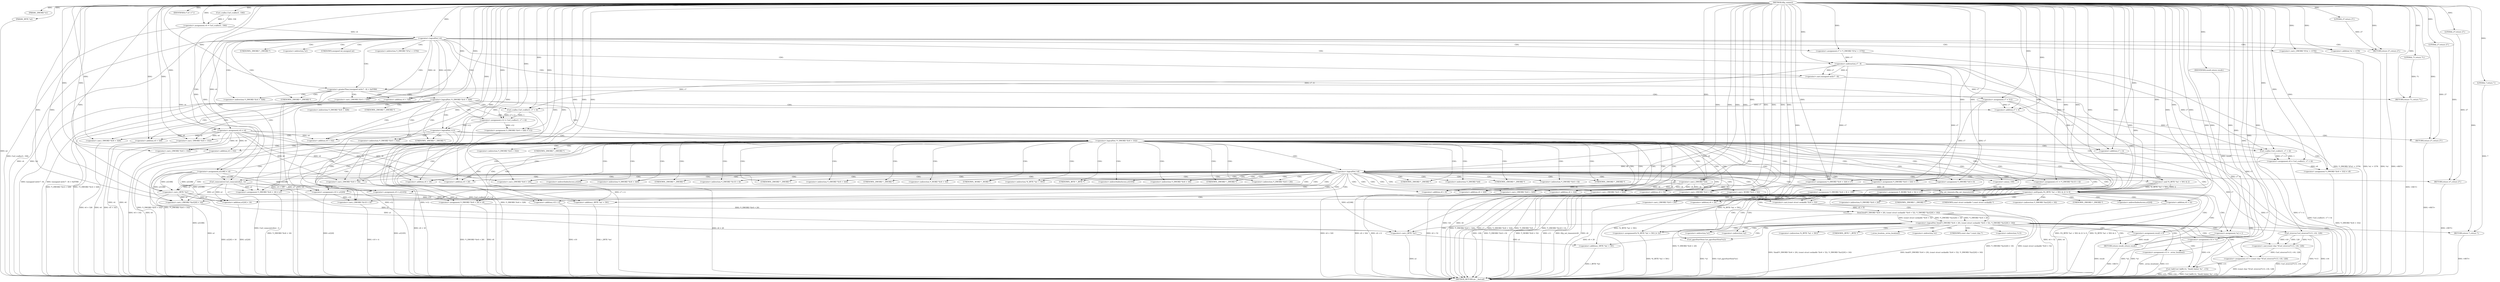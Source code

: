 digraph tftp_connect {  
"1000114" [label = "(METHOD,tftp_connect)" ]
"1000390" [label = "(METHOD_RETURN,int __fastcall)" ]
"1000115" [label = "(PARAM,_DWORD *a1)" ]
"1000116" [label = "(PARAM,_BYTE *a2)" ]
"1000131" [label = "(<operator>.assignment,v4 = Curl_ccalloc(1, 336))" ]
"1000133" [label = "(Curl_ccalloc,Curl_ccalloc(1, 336))" ]
"1000136" [label = "(<operator>.assignment,a1[188] = v4)" ]
"1000142" [label = "(<operator>.logicalNot,!v4)" ]
"1000144" [label = "(RETURN,return 27;,return 27;)" ]
"1000145" [label = "(LITERAL,27,return 27;)" ]
"1000146" [label = "(<operator>.assignment,v6 = v4)" ]
"1000149" [label = "(<operator>.assignment,v7 = *(_DWORD *)(*a1 + 1576))" ]
"1000152" [label = "(<operator>.cast,(_DWORD *)(*a1 + 1576))" ]
"1000154" [label = "(<operator>.addition,*a1 + 1576)" ]
"1000159" [label = "(IDENTIFIER,v7,if ( v7 ))" ]
"1000162" [label = "(<operator>.greaterThan,(unsigned int)(v7 - 8) > 0xFFB0)" ]
"1000163" [label = "(<operator>.cast,(unsigned int)(v7 - 8))" ]
"1000165" [label = "(<operator>.subtraction,v7 - 8)" ]
"1000169" [label = "(RETURN,return 71;,return 71;)" ]
"1000170" [label = "(LITERAL,71,return 71;)" ]
"1000173" [label = "(<operator>.assignment,v7 = 512)" ]
"1000177" [label = "(<operator>.logicalNot,!*(_DWORD *)(v4 + 328))" ]
"1000179" [label = "(<operator>.cast,(_DWORD *)(v4 + 328))" ]
"1000181" [label = "(<operator>.addition,v4 + 328)" ]
"1000185" [label = "(<operator>.assignment,v12 = Curl_ccalloc(1, v7 + 4))" ]
"1000187" [label = "(Curl_ccalloc,Curl_ccalloc(1, v7 + 4))" ]
"1000189" [label = "(<operator>.addition,v7 + 4)" ]
"1000192" [label = "(<operator>.assignment,*(_DWORD *)(v6 + 328) = v12)" ]
"1000194" [label = "(<operator>.cast,(_DWORD *)(v6 + 328))" ]
"1000196" [label = "(<operator>.addition,v6 + 328)" ]
"1000201" [label = "(<operator>.logicalNot,!v12)" ]
"1000203" [label = "(RETURN,return 27;,return 27;)" ]
"1000204" [label = "(LITERAL,27,return 27;)" ]
"1000206" [label = "(<operator>.logicalNot,!*(_DWORD *)(v6 + 332))" ]
"1000208" [label = "(<operator>.cast,(_DWORD *)(v6 + 332))" ]
"1000210" [label = "(<operator>.addition,v6 + 332)" ]
"1000214" [label = "(<operator>.assignment,v8 = Curl_ccalloc(1, v7 + 4))" ]
"1000216" [label = "(Curl_ccalloc,Curl_ccalloc(1, v7 + 4))" ]
"1000218" [label = "(<operator>.addition,v7 + 4)" ]
"1000221" [label = "(<operator>.assignment,*(_DWORD *)(v6 + 332) = v8)" ]
"1000223" [label = "(<operator>.cast,(_DWORD *)(v6 + 332))" ]
"1000225" [label = "(<operator>.addition,v6 + 332)" ]
"1000230" [label = "(<operator>.logicalNot,!v8)" ]
"1000232" [label = "(RETURN,return 27;,return 27;)" ]
"1000233" [label = "(LITERAL,27,return 27;)" ]
"1000234" [label = "(Curl_conncontrol,Curl_conncontrol(a1, 1))" ]
"1000237" [label = "(<operator>.assignment,v9 = a1[105])" ]
"1000242" [label = "(<operator>.assignment,*(_DWORD *)(v6 + 16) = a1)" ]
"1000244" [label = "(<operator>.cast,(_DWORD *)(v6 + 16))" ]
"1000246" [label = "(<operator>.addition,v6 + 16)" ]
"1000250" [label = "(<operator>.assignment,*(_DWORD *)(v6 + 20) = v9)" ]
"1000252" [label = "(<operator>.cast,(_DWORD *)(v6 + 20))" ]
"1000254" [label = "(<operator>.addition,v6 + 20)" ]
"1000258" [label = "(<operator>.assignment,*(_DWORD *)v6 = 0)" ]
"1000260" [label = "(<operator>.cast,(_DWORD *)v6)" ]
"1000264" [label = "(<operator>.assignment,*(_DWORD *)(v6 + 8) = -100)" ]
"1000266" [label = "(<operator>.cast,(_DWORD *)(v6 + 8))" ]
"1000268" [label = "(<operator>.addition,v6 + 8)" ]
"1000271" [label = "(<operator>.minus,-100)" ]
"1000273" [label = "(<operator>.assignment,v10 = a1[20])" ]
"1000278" [label = "(<operator>.assignment,*(_DWORD *)(v6 + 320) = v7)" ]
"1000280" [label = "(<operator>.cast,(_DWORD *)(v6 + 320))" ]
"1000282" [label = "(<operator>.addition,v6 + 320)" ]
"1000286" [label = "(<operator>.assignment,v11 = *(_DWORD *)(v10 + 4))" ]
"1000289" [label = "(<operator>.cast,(_DWORD *)(v10 + 4))" ]
"1000291" [label = "(<operator>.addition,v10 + 4)" ]
"1000294" [label = "(<operator>.assignment,*(_DWORD *)(v6 + 324) = v7)" ]
"1000296" [label = "(<operator>.cast,(_DWORD *)(v6 + 324))" ]
"1000298" [label = "(<operator>.addition,v6 + 324)" ]
"1000302" [label = "(<operator>.assignment,*(_WORD *)(v6 + 52) = v11)" ]
"1000304" [label = "(<operator>.cast,(_WORD *)(v6 + 52))" ]
"1000306" [label = "(<operator>.addition,v6 + 52)" ]
"1000310" [label = "(tftp_set_timeouts,tftp_set_timeouts(v6))" ]
"1000313" [label = "(<operator>.notEquals,(*((_BYTE *)a1 + 591) & 2) != 0)" ]
"1000314" [label = "(<operator>.and,*((_BYTE *)a1 + 591) & 2)" ]
"1000316" [label = "(<operator>.addition,(_BYTE *)a1 + 591)" ]
"1000317" [label = "(<operator>.cast,(_BYTE *)a1)" ]
"1000325" [label = "(<operator>.logicalNot,!bind(*(_DWORD *)(v6 + 20), (const struct sockaddr *)(v6 + 52), *(_DWORD *)(a1[20] + 16)))" ]
"1000326" [label = "(bind,bind(*(_DWORD *)(v6 + 20), (const struct sockaddr *)(v6 + 52), *(_DWORD *)(a1[20] + 16)))" ]
"1000328" [label = "(<operator>.cast,(_DWORD *)(v6 + 20))" ]
"1000330" [label = "(<operator>.addition,v6 + 20)" ]
"1000333" [label = "(<operator>.cast,(const struct sockaddr *)(v6 + 52))" ]
"1000335" [label = "(<operator>.addition,v6 + 52)" ]
"1000339" [label = "(<operator>.cast,(_DWORD *)(a1[20] + 16))" ]
"1000341" [label = "(<operator>.addition,a1[20] + 16)" ]
"1000347" [label = "(<operators>.assignmentOr,*((_BYTE *)a1 + 591) |= 2u)" ]
"1000349" [label = "(<operator>.addition,(_BYTE *)a1 + 591)" ]
"1000350" [label = "(<operator>.cast,(_BYTE *)a1)" ]
"1000356" [label = "(Curl_pgrsStartNow,Curl_pgrsStartNow(*a1))" ]
"1000359" [label = "(<operator>.assignment,result = 0)" ]
"1000362" [label = "(<operator>.assignment,*a2 = 1)" ]
"1000366" [label = "(RETURN,return result;,return result;)" ]
"1000367" [label = "(IDENTIFIER,result,return result;)" ]
"1000368" [label = "(<operator>.assignment,v13 = _errno_location())" ]
"1000371" [label = "(<operator>.assignment,v14 = *a1)" ]
"1000375" [label = "(<operator>.assignment,v15 = (const char *)Curl_strerror(*v13, v16, 128))" ]
"1000377" [label = "(<operator>.cast,(const char *)Curl_strerror(*v13, v16, 128))" ]
"1000379" [label = "(Curl_strerror,Curl_strerror(*v13, v16, 128))" ]
"1000384" [label = "(Curl_failf,Curl_failf(v14, \"bind() failed; %s\", v15))" ]
"1000388" [label = "(RETURN,return 7;,return 7;)" ]
"1000389" [label = "(LITERAL,7,return 7;)" ]
"1000151" [label = "(<operator>.indirection,*(_DWORD *)(*a1 + 1576))" ]
"1000153" [label = "(UNKNOWN,_DWORD *,_DWORD *)" ]
"1000155" [label = "(<operator>.indirection,*a1)" ]
"1000164" [label = "(UNKNOWN,unsigned int,unsigned int)" ]
"1000178" [label = "(<operator>.indirection,*(_DWORD *)(v4 + 328))" ]
"1000180" [label = "(UNKNOWN,_DWORD *,_DWORD *)" ]
"1000193" [label = "(<operator>.indirection,*(_DWORD *)(v6 + 328))" ]
"1000195" [label = "(UNKNOWN,_DWORD *,_DWORD *)" ]
"1000207" [label = "(<operator>.indirection,*(_DWORD *)(v6 + 332))" ]
"1000209" [label = "(UNKNOWN,_DWORD *,_DWORD *)" ]
"1000222" [label = "(<operator>.indirection,*(_DWORD *)(v6 + 332))" ]
"1000224" [label = "(UNKNOWN,_DWORD *,_DWORD *)" ]
"1000239" [label = "(<operator>.indirectIndexAccess,a1[105])" ]
"1000243" [label = "(<operator>.indirection,*(_DWORD *)(v6 + 16))" ]
"1000245" [label = "(UNKNOWN,_DWORD *,_DWORD *)" ]
"1000251" [label = "(<operator>.indirection,*(_DWORD *)(v6 + 20))" ]
"1000253" [label = "(UNKNOWN,_DWORD *,_DWORD *)" ]
"1000259" [label = "(<operator>.indirection,*(_DWORD *)v6)" ]
"1000261" [label = "(UNKNOWN,_DWORD *,_DWORD *)" ]
"1000265" [label = "(<operator>.indirection,*(_DWORD *)(v6 + 8))" ]
"1000267" [label = "(UNKNOWN,_DWORD *,_DWORD *)" ]
"1000275" [label = "(<operator>.indirectIndexAccess,a1[20])" ]
"1000279" [label = "(<operator>.indirection,*(_DWORD *)(v6 + 320))" ]
"1000281" [label = "(UNKNOWN,_DWORD *,_DWORD *)" ]
"1000288" [label = "(<operator>.indirection,*(_DWORD *)(v10 + 4))" ]
"1000290" [label = "(UNKNOWN,_DWORD *,_DWORD *)" ]
"1000295" [label = "(<operator>.indirection,*(_DWORD *)(v6 + 324))" ]
"1000297" [label = "(UNKNOWN,_DWORD *,_DWORD *)" ]
"1000303" [label = "(<operator>.indirection,*(_WORD *)(v6 + 52))" ]
"1000305" [label = "(UNKNOWN,_WORD *,_WORD *)" ]
"1000315" [label = "(<operator>.indirection,*((_BYTE *)a1 + 591))" ]
"1000318" [label = "(UNKNOWN,_BYTE *,_BYTE *)" ]
"1000327" [label = "(<operator>.indirection,*(_DWORD *)(v6 + 20))" ]
"1000329" [label = "(UNKNOWN,_DWORD *,_DWORD *)" ]
"1000334" [label = "(UNKNOWN,const struct sockaddr *,const struct sockaddr *)" ]
"1000338" [label = "(<operator>.indirection,*(_DWORD *)(a1[20] + 16))" ]
"1000340" [label = "(UNKNOWN,_DWORD *,_DWORD *)" ]
"1000342" [label = "(<operator>.indirectIndexAccess,a1[20])" ]
"1000348" [label = "(<operator>.indirection,*((_BYTE *)a1 + 591))" ]
"1000351" [label = "(UNKNOWN,_BYTE *,_BYTE *)" ]
"1000357" [label = "(<operator>.indirection,*a1)" ]
"1000363" [label = "(<operator>.indirection,*a2)" ]
"1000370" [label = "(_errno_location,_errno_location())" ]
"1000373" [label = "(<operator>.indirection,*a1)" ]
"1000378" [label = "(UNKNOWN,const char *,const char *)" ]
"1000380" [label = "(<operator>.indirection,*v13)" ]
  "1000388" -> "1000390"  [ label = "DDG: <RET>"] 
  "1000169" -> "1000390"  [ label = "DDG: <RET>"] 
  "1000203" -> "1000390"  [ label = "DDG: <RET>"] 
  "1000317" -> "1000390"  [ label = "DDG: a1"] 
  "1000326" -> "1000390"  [ label = "DDG: *(_DWORD *)(v6 + 20)"] 
  "1000179" -> "1000390"  [ label = "DDG: v4 + 328"] 
  "1000242" -> "1000390"  [ label = "DDG: *(_DWORD *)(v6 + 16)"] 
  "1000216" -> "1000390"  [ label = "DDG: v7 + 4"] 
  "1000142" -> "1000390"  [ label = "DDG: v4"] 
  "1000341" -> "1000390"  [ label = "DDG: a1[20]"] 
  "1000294" -> "1000390"  [ label = "DDG: *(_DWORD *)(v6 + 324)"] 
  "1000347" -> "1000390"  [ label = "DDG: *((_BYTE *)a1 + 591)"] 
  "1000333" -> "1000390"  [ label = "DDG: v6 + 52"] 
  "1000162" -> "1000390"  [ label = "DDG: (unsigned int)(v7 - 8)"] 
  "1000350" -> "1000390"  [ label = "DDG: a1"] 
  "1000325" -> "1000390"  [ label = "DDG: !bind(*(_DWORD *)(v6 + 20), (const struct sockaddr *)(v6 + 52), *(_DWORD *)(a1[20] + 16))"] 
  "1000187" -> "1000390"  [ label = "DDG: v7 + 4"] 
  "1000237" -> "1000390"  [ label = "DDG: a1[105]"] 
  "1000165" -> "1000390"  [ label = "DDG: v7"] 
  "1000328" -> "1000390"  [ label = "DDG: v6 + 20"] 
  "1000258" -> "1000390"  [ label = "DDG: *(_DWORD *)v6"] 
  "1000264" -> "1000390"  [ label = "DDG: *(_DWORD *)(v6 + 8)"] 
  "1000142" -> "1000390"  [ label = "DDG: !v4"] 
  "1000244" -> "1000390"  [ label = "DDG: v6 + 16"] 
  "1000313" -> "1000390"  [ label = "DDG: (*((_BYTE *)a1 + 591) & 2) != 0"] 
  "1000177" -> "1000390"  [ label = "DDG: *(_DWORD *)(v4 + 328)"] 
  "1000230" -> "1000390"  [ label = "DDG: !v8"] 
  "1000368" -> "1000390"  [ label = "DDG: v13"] 
  "1000379" -> "1000390"  [ label = "DDG: *v13"] 
  "1000234" -> "1000390"  [ label = "DDG: Curl_conncontrol(a1, 1)"] 
  "1000136" -> "1000390"  [ label = "DDG: a1[188]"] 
  "1000296" -> "1000390"  [ label = "DDG: v6 + 324"] 
  "1000356" -> "1000390"  [ label = "DDG: Curl_pgrsStartNow(*a1)"] 
  "1000379" -> "1000390"  [ label = "DDG: v16"] 
  "1000384" -> "1000390"  [ label = "DDG: Curl_failf(v14, \"bind() failed; %s\", v15)"] 
  "1000294" -> "1000390"  [ label = "DDG: v7"] 
  "1000368" -> "1000390"  [ label = "DDG: _errno_location()"] 
  "1000225" -> "1000390"  [ label = "DDG: v6"] 
  "1000266" -> "1000390"  [ label = "DDG: v6 + 8"] 
  "1000384" -> "1000390"  [ label = "DDG: v15"] 
  "1000131" -> "1000390"  [ label = "DDG: Curl_ccalloc(1, 336)"] 
  "1000339" -> "1000390"  [ label = "DDG: a1[20] + 16"] 
  "1000291" -> "1000390"  [ label = "DDG: v10"] 
  "1000181" -> "1000390"  [ label = "DDG: v4"] 
  "1000146" -> "1000390"  [ label = "DDG: v4"] 
  "1000310" -> "1000390"  [ label = "DDG: tftp_set_timeouts(v6)"] 
  "1000146" -> "1000390"  [ label = "DDG: v6"] 
  "1000154" -> "1000390"  [ label = "DDG: *a1"] 
  "1000280" -> "1000390"  [ label = "DDG: v6 + 320"] 
  "1000189" -> "1000390"  [ label = "DDG: v7"] 
  "1000116" -> "1000390"  [ label = "DDG: a2"] 
  "1000264" -> "1000390"  [ label = "DDG: -100"] 
  "1000384" -> "1000390"  [ label = "DDG: v14"] 
  "1000349" -> "1000390"  [ label = "DDG: (_BYTE *)a1"] 
  "1000286" -> "1000390"  [ label = "DDG: *(_DWORD *)(v10 + 4)"] 
  "1000206" -> "1000390"  [ label = "DDG: *(_DWORD *)(v6 + 332)"] 
  "1000221" -> "1000390"  [ label = "DDG: *(_DWORD *)(v6 + 332)"] 
  "1000192" -> "1000390"  [ label = "DDG: *(_DWORD *)(v6 + 328)"] 
  "1000278" -> "1000390"  [ label = "DDG: *(_DWORD *)(v6 + 320)"] 
  "1000313" -> "1000390"  [ label = "DDG: *((_BYTE *)a1 + 591) & 2"] 
  "1000273" -> "1000390"  [ label = "DDG: a1[20]"] 
  "1000377" -> "1000390"  [ label = "DDG: Curl_strerror(*v13, v16, 128)"] 
  "1000289" -> "1000390"  [ label = "DDG: v10 + 4"] 
  "1000302" -> "1000390"  [ label = "DDG: *(_WORD *)(v6 + 52)"] 
  "1000223" -> "1000390"  [ label = "DDG: v6 + 332"] 
  "1000316" -> "1000390"  [ label = "DDG: (_BYTE *)a1"] 
  "1000230" -> "1000390"  [ label = "DDG: v8"] 
  "1000310" -> "1000390"  [ label = "DDG: v6"] 
  "1000250" -> "1000390"  [ label = "DDG: v9"] 
  "1000314" -> "1000390"  [ label = "DDG: *((_BYTE *)a1 + 591)"] 
  "1000304" -> "1000390"  [ label = "DDG: v6 + 52"] 
  "1000335" -> "1000390"  [ label = "DDG: v6"] 
  "1000201" -> "1000390"  [ label = "DDG: !v12"] 
  "1000206" -> "1000390"  [ label = "DDG: !*(_DWORD *)(v6 + 332)"] 
  "1000185" -> "1000390"  [ label = "DDG: Curl_ccalloc(1, v7 + 4)"] 
  "1000177" -> "1000390"  [ label = "DDG: !*(_DWORD *)(v4 + 328)"] 
  "1000375" -> "1000390"  [ label = "DDG: (const char *)Curl_strerror(*v13, v16, 128)"] 
  "1000194" -> "1000390"  [ label = "DDG: v6 + 328"] 
  "1000362" -> "1000390"  [ label = "DDG: *a2"] 
  "1000214" -> "1000390"  [ label = "DDG: Curl_ccalloc(1, v7 + 4)"] 
  "1000356" -> "1000390"  [ label = "DDG: *a1"] 
  "1000208" -> "1000390"  [ label = "DDG: v6 + 332"] 
  "1000252" -> "1000390"  [ label = "DDG: v6 + 20"] 
  "1000302" -> "1000390"  [ label = "DDG: v11"] 
  "1000325" -> "1000390"  [ label = "DDG: bind(*(_DWORD *)(v6 + 20), (const struct sockaddr *)(v6 + 52), *(_DWORD *)(a1[20] + 16))"] 
  "1000371" -> "1000390"  [ label = "DDG: *a1"] 
  "1000201" -> "1000390"  [ label = "DDG: v12"] 
  "1000196" -> "1000390"  [ label = "DDG: v6"] 
  "1000152" -> "1000390"  [ label = "DDG: *a1 + 1576"] 
  "1000326" -> "1000390"  [ label = "DDG: *(_DWORD *)(a1[20] + 16)"] 
  "1000163" -> "1000390"  [ label = "DDG: v7 - 8"] 
  "1000218" -> "1000390"  [ label = "DDG: v7"] 
  "1000162" -> "1000390"  [ label = "DDG: (unsigned int)(v7 - 8) > 0xFFB0"] 
  "1000149" -> "1000390"  [ label = "DDG: *(_DWORD *)(*a1 + 1576)"] 
  "1000250" -> "1000390"  [ label = "DDG: *(_DWORD *)(v6 + 20)"] 
  "1000326" -> "1000390"  [ label = "DDG: (const struct sockaddr *)(v6 + 52)"] 
  "1000359" -> "1000390"  [ label = "DDG: result"] 
  "1000144" -> "1000390"  [ label = "DDG: <RET>"] 
  "1000366" -> "1000390"  [ label = "DDG: <RET>"] 
  "1000232" -> "1000390"  [ label = "DDG: <RET>"] 
  "1000114" -> "1000115"  [ label = "DDG: "] 
  "1000114" -> "1000116"  [ label = "DDG: "] 
  "1000133" -> "1000131"  [ label = "DDG: 1"] 
  "1000133" -> "1000131"  [ label = "DDG: 336"] 
  "1000114" -> "1000131"  [ label = "DDG: "] 
  "1000114" -> "1000133"  [ label = "DDG: "] 
  "1000131" -> "1000136"  [ label = "DDG: v4"] 
  "1000114" -> "1000136"  [ label = "DDG: "] 
  "1000114" -> "1000142"  [ label = "DDG: "] 
  "1000131" -> "1000142"  [ label = "DDG: v4"] 
  "1000145" -> "1000144"  [ label = "DDG: 27"] 
  "1000114" -> "1000144"  [ label = "DDG: "] 
  "1000114" -> "1000145"  [ label = "DDG: "] 
  "1000142" -> "1000146"  [ label = "DDG: v4"] 
  "1000114" -> "1000146"  [ label = "DDG: "] 
  "1000114" -> "1000149"  [ label = "DDG: "] 
  "1000114" -> "1000152"  [ label = "DDG: "] 
  "1000114" -> "1000154"  [ label = "DDG: "] 
  "1000114" -> "1000159"  [ label = "DDG: "] 
  "1000163" -> "1000162"  [ label = "DDG: v7 - 8"] 
  "1000165" -> "1000163"  [ label = "DDG: v7"] 
  "1000165" -> "1000163"  [ label = "DDG: 8"] 
  "1000149" -> "1000165"  [ label = "DDG: v7"] 
  "1000114" -> "1000165"  [ label = "DDG: "] 
  "1000114" -> "1000162"  [ label = "DDG: "] 
  "1000170" -> "1000169"  [ label = "DDG: 71"] 
  "1000114" -> "1000169"  [ label = "DDG: "] 
  "1000114" -> "1000170"  [ label = "DDG: "] 
  "1000114" -> "1000173"  [ label = "DDG: "] 
  "1000114" -> "1000179"  [ label = "DDG: "] 
  "1000142" -> "1000179"  [ label = "DDG: v4"] 
  "1000114" -> "1000181"  [ label = "DDG: "] 
  "1000142" -> "1000181"  [ label = "DDG: v4"] 
  "1000187" -> "1000185"  [ label = "DDG: 1"] 
  "1000187" -> "1000185"  [ label = "DDG: v7 + 4"] 
  "1000114" -> "1000185"  [ label = "DDG: "] 
  "1000114" -> "1000187"  [ label = "DDG: "] 
  "1000165" -> "1000187"  [ label = "DDG: v7"] 
  "1000173" -> "1000187"  [ label = "DDG: v7"] 
  "1000165" -> "1000189"  [ label = "DDG: v7"] 
  "1000173" -> "1000189"  [ label = "DDG: v7"] 
  "1000114" -> "1000189"  [ label = "DDG: "] 
  "1000185" -> "1000192"  [ label = "DDG: v12"] 
  "1000114" -> "1000192"  [ label = "DDG: "] 
  "1000146" -> "1000194"  [ label = "DDG: v6"] 
  "1000114" -> "1000194"  [ label = "DDG: "] 
  "1000146" -> "1000196"  [ label = "DDG: v6"] 
  "1000114" -> "1000196"  [ label = "DDG: "] 
  "1000114" -> "1000201"  [ label = "DDG: "] 
  "1000185" -> "1000201"  [ label = "DDG: v12"] 
  "1000204" -> "1000203"  [ label = "DDG: 27"] 
  "1000114" -> "1000203"  [ label = "DDG: "] 
  "1000114" -> "1000204"  [ label = "DDG: "] 
  "1000146" -> "1000208"  [ label = "DDG: v6"] 
  "1000114" -> "1000208"  [ label = "DDG: "] 
  "1000146" -> "1000210"  [ label = "DDG: v6"] 
  "1000114" -> "1000210"  [ label = "DDG: "] 
  "1000216" -> "1000214"  [ label = "DDG: 1"] 
  "1000216" -> "1000214"  [ label = "DDG: v7 + 4"] 
  "1000114" -> "1000214"  [ label = "DDG: "] 
  "1000114" -> "1000216"  [ label = "DDG: "] 
  "1000165" -> "1000216"  [ label = "DDG: v7"] 
  "1000173" -> "1000216"  [ label = "DDG: v7"] 
  "1000165" -> "1000218"  [ label = "DDG: v7"] 
  "1000173" -> "1000218"  [ label = "DDG: v7"] 
  "1000114" -> "1000218"  [ label = "DDG: "] 
  "1000214" -> "1000221"  [ label = "DDG: v8"] 
  "1000114" -> "1000221"  [ label = "DDG: "] 
  "1000114" -> "1000223"  [ label = "DDG: "] 
  "1000146" -> "1000223"  [ label = "DDG: v6"] 
  "1000114" -> "1000225"  [ label = "DDG: "] 
  "1000146" -> "1000225"  [ label = "DDG: v6"] 
  "1000114" -> "1000230"  [ label = "DDG: "] 
  "1000214" -> "1000230"  [ label = "DDG: v8"] 
  "1000233" -> "1000232"  [ label = "DDG: 27"] 
  "1000114" -> "1000232"  [ label = "DDG: "] 
  "1000114" -> "1000233"  [ label = "DDG: "] 
  "1000136" -> "1000234"  [ label = "DDG: a1[188]"] 
  "1000114" -> "1000234"  [ label = "DDG: "] 
  "1000234" -> "1000237"  [ label = "DDG: a1"] 
  "1000114" -> "1000237"  [ label = "DDG: "] 
  "1000136" -> "1000242"  [ label = "DDG: a1[188]"] 
  "1000234" -> "1000242"  [ label = "DDG: a1"] 
  "1000114" -> "1000242"  [ label = "DDG: "] 
  "1000114" -> "1000244"  [ label = "DDG: "] 
  "1000146" -> "1000244"  [ label = "DDG: v6"] 
  "1000114" -> "1000246"  [ label = "DDG: "] 
  "1000146" -> "1000246"  [ label = "DDG: v6"] 
  "1000237" -> "1000250"  [ label = "DDG: v9"] 
  "1000114" -> "1000250"  [ label = "DDG: "] 
  "1000114" -> "1000252"  [ label = "DDG: "] 
  "1000146" -> "1000252"  [ label = "DDG: v6"] 
  "1000114" -> "1000254"  [ label = "DDG: "] 
  "1000146" -> "1000254"  [ label = "DDG: v6"] 
  "1000114" -> "1000258"  [ label = "DDG: "] 
  "1000114" -> "1000260"  [ label = "DDG: "] 
  "1000146" -> "1000260"  [ label = "DDG: v6"] 
  "1000271" -> "1000264"  [ label = "DDG: 100"] 
  "1000260" -> "1000266"  [ label = "DDG: v6"] 
  "1000114" -> "1000266"  [ label = "DDG: "] 
  "1000260" -> "1000268"  [ label = "DDG: v6"] 
  "1000114" -> "1000268"  [ label = "DDG: "] 
  "1000114" -> "1000271"  [ label = "DDG: "] 
  "1000136" -> "1000273"  [ label = "DDG: a1[188]"] 
  "1000234" -> "1000273"  [ label = "DDG: a1"] 
  "1000114" -> "1000273"  [ label = "DDG: "] 
  "1000165" -> "1000278"  [ label = "DDG: v7"] 
  "1000173" -> "1000278"  [ label = "DDG: v7"] 
  "1000114" -> "1000278"  [ label = "DDG: "] 
  "1000114" -> "1000280"  [ label = "DDG: "] 
  "1000260" -> "1000280"  [ label = "DDG: v6"] 
  "1000114" -> "1000282"  [ label = "DDG: "] 
  "1000260" -> "1000282"  [ label = "DDG: v6"] 
  "1000114" -> "1000286"  [ label = "DDG: "] 
  "1000273" -> "1000289"  [ label = "DDG: v10"] 
  "1000114" -> "1000289"  [ label = "DDG: "] 
  "1000273" -> "1000291"  [ label = "DDG: v10"] 
  "1000114" -> "1000291"  [ label = "DDG: "] 
  "1000114" -> "1000294"  [ label = "DDG: "] 
  "1000165" -> "1000294"  [ label = "DDG: v7"] 
  "1000173" -> "1000294"  [ label = "DDG: v7"] 
  "1000114" -> "1000296"  [ label = "DDG: "] 
  "1000260" -> "1000296"  [ label = "DDG: v6"] 
  "1000114" -> "1000298"  [ label = "DDG: "] 
  "1000260" -> "1000298"  [ label = "DDG: v6"] 
  "1000286" -> "1000302"  [ label = "DDG: v11"] 
  "1000114" -> "1000302"  [ label = "DDG: "] 
  "1000114" -> "1000304"  [ label = "DDG: "] 
  "1000260" -> "1000304"  [ label = "DDG: v6"] 
  "1000114" -> "1000306"  [ label = "DDG: "] 
  "1000260" -> "1000306"  [ label = "DDG: v6"] 
  "1000114" -> "1000310"  [ label = "DDG: "] 
  "1000260" -> "1000310"  [ label = "DDG: v6"] 
  "1000314" -> "1000313"  [ label = "DDG: *((_BYTE *)a1 + 591)"] 
  "1000314" -> "1000313"  [ label = "DDG: 2"] 
  "1000317" -> "1000316"  [ label = "DDG: a1"] 
  "1000136" -> "1000317"  [ label = "DDG: a1[188]"] 
  "1000114" -> "1000317"  [ label = "DDG: "] 
  "1000234" -> "1000317"  [ label = "DDG: a1"] 
  "1000114" -> "1000316"  [ label = "DDG: "] 
  "1000114" -> "1000314"  [ label = "DDG: "] 
  "1000114" -> "1000313"  [ label = "DDG: "] 
  "1000326" -> "1000325"  [ label = "DDG: *(_DWORD *)(v6 + 20)"] 
  "1000326" -> "1000325"  [ label = "DDG: (const struct sockaddr *)(v6 + 52)"] 
  "1000326" -> "1000325"  [ label = "DDG: *(_DWORD *)(a1[20] + 16)"] 
  "1000250" -> "1000326"  [ label = "DDG: *(_DWORD *)(v6 + 20)"] 
  "1000310" -> "1000328"  [ label = "DDG: v6"] 
  "1000114" -> "1000328"  [ label = "DDG: "] 
  "1000310" -> "1000330"  [ label = "DDG: v6"] 
  "1000114" -> "1000330"  [ label = "DDG: "] 
  "1000333" -> "1000326"  [ label = "DDG: v6 + 52"] 
  "1000114" -> "1000333"  [ label = "DDG: "] 
  "1000310" -> "1000333"  [ label = "DDG: v6"] 
  "1000114" -> "1000335"  [ label = "DDG: "] 
  "1000310" -> "1000335"  [ label = "DDG: v6"] 
  "1000317" -> "1000339"  [ label = "DDG: a1"] 
  "1000136" -> "1000339"  [ label = "DDG: a1[188]"] 
  "1000234" -> "1000339"  [ label = "DDG: a1"] 
  "1000114" -> "1000339"  [ label = "DDG: "] 
  "1000317" -> "1000341"  [ label = "DDG: a1"] 
  "1000136" -> "1000341"  [ label = "DDG: a1[188]"] 
  "1000234" -> "1000341"  [ label = "DDG: a1"] 
  "1000114" -> "1000341"  [ label = "DDG: "] 
  "1000114" -> "1000347"  [ label = "DDG: "] 
  "1000314" -> "1000347"  [ label = "DDG: *((_BYTE *)a1 + 591)"] 
  "1000350" -> "1000349"  [ label = "DDG: a1"] 
  "1000317" -> "1000350"  [ label = "DDG: a1"] 
  "1000136" -> "1000350"  [ label = "DDG: a1[188]"] 
  "1000114" -> "1000350"  [ label = "DDG: "] 
  "1000234" -> "1000350"  [ label = "DDG: a1"] 
  "1000114" -> "1000349"  [ label = "DDG: "] 
  "1000114" -> "1000359"  [ label = "DDG: "] 
  "1000114" -> "1000362"  [ label = "DDG: "] 
  "1000367" -> "1000366"  [ label = "DDG: result"] 
  "1000359" -> "1000366"  [ label = "DDG: result"] 
  "1000114" -> "1000367"  [ label = "DDG: "] 
  "1000114" -> "1000368"  [ label = "DDG: "] 
  "1000114" -> "1000371"  [ label = "DDG: "] 
  "1000377" -> "1000375"  [ label = "DDG: Curl_strerror(*v13, v16, 128)"] 
  "1000114" -> "1000375"  [ label = "DDG: "] 
  "1000379" -> "1000377"  [ label = "DDG: *v13"] 
  "1000379" -> "1000377"  [ label = "DDG: v16"] 
  "1000379" -> "1000377"  [ label = "DDG: 128"] 
  "1000114" -> "1000379"  [ label = "DDG: "] 
  "1000371" -> "1000384"  [ label = "DDG: v14"] 
  "1000114" -> "1000384"  [ label = "DDG: "] 
  "1000375" -> "1000384"  [ label = "DDG: v15"] 
  "1000389" -> "1000388"  [ label = "DDG: 7"] 
  "1000114" -> "1000388"  [ label = "DDG: "] 
  "1000114" -> "1000389"  [ label = "DDG: "] 
  "1000142" -> "1000144"  [ label = "CDG: "] 
  "1000142" -> "1000155"  [ label = "CDG: "] 
  "1000142" -> "1000154"  [ label = "CDG: "] 
  "1000142" -> "1000153"  [ label = "CDG: "] 
  "1000142" -> "1000152"  [ label = "CDG: "] 
  "1000142" -> "1000151"  [ label = "CDG: "] 
  "1000142" -> "1000149"  [ label = "CDG: "] 
  "1000142" -> "1000146"  [ label = "CDG: "] 
  "1000142" -> "1000173"  [ label = "CDG: "] 
  "1000142" -> "1000165"  [ label = "CDG: "] 
  "1000142" -> "1000164"  [ label = "CDG: "] 
  "1000142" -> "1000163"  [ label = "CDG: "] 
  "1000142" -> "1000162"  [ label = "CDG: "] 
  "1000142" -> "1000181"  [ label = "CDG: "] 
  "1000142" -> "1000180"  [ label = "CDG: "] 
  "1000142" -> "1000179"  [ label = "CDG: "] 
  "1000142" -> "1000178"  [ label = "CDG: "] 
  "1000142" -> "1000177"  [ label = "CDG: "] 
  "1000162" -> "1000169"  [ label = "CDG: "] 
  "1000162" -> "1000181"  [ label = "CDG: "] 
  "1000162" -> "1000180"  [ label = "CDG: "] 
  "1000162" -> "1000179"  [ label = "CDG: "] 
  "1000162" -> "1000178"  [ label = "CDG: "] 
  "1000162" -> "1000177"  [ label = "CDG: "] 
  "1000177" -> "1000192"  [ label = "CDG: "] 
  "1000177" -> "1000189"  [ label = "CDG: "] 
  "1000177" -> "1000187"  [ label = "CDG: "] 
  "1000177" -> "1000185"  [ label = "CDG: "] 
  "1000177" -> "1000208"  [ label = "CDG: "] 
  "1000177" -> "1000207"  [ label = "CDG: "] 
  "1000177" -> "1000206"  [ label = "CDG: "] 
  "1000177" -> "1000201"  [ label = "CDG: "] 
  "1000177" -> "1000196"  [ label = "CDG: "] 
  "1000177" -> "1000195"  [ label = "CDG: "] 
  "1000177" -> "1000194"  [ label = "CDG: "] 
  "1000177" -> "1000193"  [ label = "CDG: "] 
  "1000177" -> "1000210"  [ label = "CDG: "] 
  "1000177" -> "1000209"  [ label = "CDG: "] 
  "1000201" -> "1000208"  [ label = "CDG: "] 
  "1000201" -> "1000207"  [ label = "CDG: "] 
  "1000201" -> "1000206"  [ label = "CDG: "] 
  "1000201" -> "1000203"  [ label = "CDG: "] 
  "1000201" -> "1000210"  [ label = "CDG: "] 
  "1000201" -> "1000209"  [ label = "CDG: "] 
  "1000206" -> "1000224"  [ label = "CDG: "] 
  "1000206" -> "1000223"  [ label = "CDG: "] 
  "1000206" -> "1000222"  [ label = "CDG: "] 
  "1000206" -> "1000221"  [ label = "CDG: "] 
  "1000206" -> "1000218"  [ label = "CDG: "] 
  "1000206" -> "1000216"  [ label = "CDG: "] 
  "1000206" -> "1000214"  [ label = "CDG: "] 
  "1000206" -> "1000239"  [ label = "CDG: "] 
  "1000206" -> "1000237"  [ label = "CDG: "] 
  "1000206" -> "1000234"  [ label = "CDG: "] 
  "1000206" -> "1000230"  [ label = "CDG: "] 
  "1000206" -> "1000225"  [ label = "CDG: "] 
  "1000206" -> "1000254"  [ label = "CDG: "] 
  "1000206" -> "1000253"  [ label = "CDG: "] 
  "1000206" -> "1000252"  [ label = "CDG: "] 
  "1000206" -> "1000251"  [ label = "CDG: "] 
  "1000206" -> "1000250"  [ label = "CDG: "] 
  "1000206" -> "1000246"  [ label = "CDG: "] 
  "1000206" -> "1000245"  [ label = "CDG: "] 
  "1000206" -> "1000244"  [ label = "CDG: "] 
  "1000206" -> "1000243"  [ label = "CDG: "] 
  "1000206" -> "1000242"  [ label = "CDG: "] 
  "1000206" -> "1000271"  [ label = "CDG: "] 
  "1000206" -> "1000268"  [ label = "CDG: "] 
  "1000206" -> "1000267"  [ label = "CDG: "] 
  "1000206" -> "1000266"  [ label = "CDG: "] 
  "1000206" -> "1000265"  [ label = "CDG: "] 
  "1000206" -> "1000264"  [ label = "CDG: "] 
  "1000206" -> "1000261"  [ label = "CDG: "] 
  "1000206" -> "1000260"  [ label = "CDG: "] 
  "1000206" -> "1000259"  [ label = "CDG: "] 
  "1000206" -> "1000258"  [ label = "CDG: "] 
  "1000206" -> "1000288"  [ label = "CDG: "] 
  "1000206" -> "1000286"  [ label = "CDG: "] 
  "1000206" -> "1000282"  [ label = "CDG: "] 
  "1000206" -> "1000281"  [ label = "CDG: "] 
  "1000206" -> "1000280"  [ label = "CDG: "] 
  "1000206" -> "1000279"  [ label = "CDG: "] 
  "1000206" -> "1000278"  [ label = "CDG: "] 
  "1000206" -> "1000275"  [ label = "CDG: "] 
  "1000206" -> "1000273"  [ label = "CDG: "] 
  "1000206" -> "1000304"  [ label = "CDG: "] 
  "1000206" -> "1000303"  [ label = "CDG: "] 
  "1000206" -> "1000302"  [ label = "CDG: "] 
  "1000206" -> "1000298"  [ label = "CDG: "] 
  "1000206" -> "1000297"  [ label = "CDG: "] 
  "1000206" -> "1000296"  [ label = "CDG: "] 
  "1000206" -> "1000295"  [ label = "CDG: "] 
  "1000206" -> "1000294"  [ label = "CDG: "] 
  "1000206" -> "1000291"  [ label = "CDG: "] 
  "1000206" -> "1000290"  [ label = "CDG: "] 
  "1000206" -> "1000289"  [ label = "CDG: "] 
  "1000206" -> "1000318"  [ label = "CDG: "] 
  "1000206" -> "1000317"  [ label = "CDG: "] 
  "1000206" -> "1000316"  [ label = "CDG: "] 
  "1000206" -> "1000315"  [ label = "CDG: "] 
  "1000206" -> "1000314"  [ label = "CDG: "] 
  "1000206" -> "1000313"  [ label = "CDG: "] 
  "1000206" -> "1000310"  [ label = "CDG: "] 
  "1000206" -> "1000306"  [ label = "CDG: "] 
  "1000206" -> "1000305"  [ label = "CDG: "] 
  "1000230" -> "1000239"  [ label = "CDG: "] 
  "1000230" -> "1000237"  [ label = "CDG: "] 
  "1000230" -> "1000234"  [ label = "CDG: "] 
  "1000230" -> "1000232"  [ label = "CDG: "] 
  "1000230" -> "1000254"  [ label = "CDG: "] 
  "1000230" -> "1000253"  [ label = "CDG: "] 
  "1000230" -> "1000252"  [ label = "CDG: "] 
  "1000230" -> "1000251"  [ label = "CDG: "] 
  "1000230" -> "1000250"  [ label = "CDG: "] 
  "1000230" -> "1000246"  [ label = "CDG: "] 
  "1000230" -> "1000245"  [ label = "CDG: "] 
  "1000230" -> "1000244"  [ label = "CDG: "] 
  "1000230" -> "1000243"  [ label = "CDG: "] 
  "1000230" -> "1000242"  [ label = "CDG: "] 
  "1000230" -> "1000271"  [ label = "CDG: "] 
  "1000230" -> "1000268"  [ label = "CDG: "] 
  "1000230" -> "1000267"  [ label = "CDG: "] 
  "1000230" -> "1000266"  [ label = "CDG: "] 
  "1000230" -> "1000265"  [ label = "CDG: "] 
  "1000230" -> "1000264"  [ label = "CDG: "] 
  "1000230" -> "1000261"  [ label = "CDG: "] 
  "1000230" -> "1000260"  [ label = "CDG: "] 
  "1000230" -> "1000259"  [ label = "CDG: "] 
  "1000230" -> "1000258"  [ label = "CDG: "] 
  "1000230" -> "1000288"  [ label = "CDG: "] 
  "1000230" -> "1000286"  [ label = "CDG: "] 
  "1000230" -> "1000282"  [ label = "CDG: "] 
  "1000230" -> "1000281"  [ label = "CDG: "] 
  "1000230" -> "1000280"  [ label = "CDG: "] 
  "1000230" -> "1000279"  [ label = "CDG: "] 
  "1000230" -> "1000278"  [ label = "CDG: "] 
  "1000230" -> "1000275"  [ label = "CDG: "] 
  "1000230" -> "1000273"  [ label = "CDG: "] 
  "1000230" -> "1000304"  [ label = "CDG: "] 
  "1000230" -> "1000303"  [ label = "CDG: "] 
  "1000230" -> "1000302"  [ label = "CDG: "] 
  "1000230" -> "1000298"  [ label = "CDG: "] 
  "1000230" -> "1000297"  [ label = "CDG: "] 
  "1000230" -> "1000296"  [ label = "CDG: "] 
  "1000230" -> "1000295"  [ label = "CDG: "] 
  "1000230" -> "1000294"  [ label = "CDG: "] 
  "1000230" -> "1000291"  [ label = "CDG: "] 
  "1000230" -> "1000290"  [ label = "CDG: "] 
  "1000230" -> "1000289"  [ label = "CDG: "] 
  "1000230" -> "1000318"  [ label = "CDG: "] 
  "1000230" -> "1000317"  [ label = "CDG: "] 
  "1000230" -> "1000316"  [ label = "CDG: "] 
  "1000230" -> "1000315"  [ label = "CDG: "] 
  "1000230" -> "1000314"  [ label = "CDG: "] 
  "1000230" -> "1000313"  [ label = "CDG: "] 
  "1000230" -> "1000310"  [ label = "CDG: "] 
  "1000230" -> "1000306"  [ label = "CDG: "] 
  "1000230" -> "1000305"  [ label = "CDG: "] 
  "1000313" -> "1000335"  [ label = "CDG: "] 
  "1000313" -> "1000334"  [ label = "CDG: "] 
  "1000313" -> "1000333"  [ label = "CDG: "] 
  "1000313" -> "1000330"  [ label = "CDG: "] 
  "1000313" -> "1000329"  [ label = "CDG: "] 
  "1000313" -> "1000328"  [ label = "CDG: "] 
  "1000313" -> "1000327"  [ label = "CDG: "] 
  "1000313" -> "1000326"  [ label = "CDG: "] 
  "1000313" -> "1000325"  [ label = "CDG: "] 
  "1000313" -> "1000342"  [ label = "CDG: "] 
  "1000313" -> "1000341"  [ label = "CDG: "] 
  "1000313" -> "1000340"  [ label = "CDG: "] 
  "1000313" -> "1000339"  [ label = "CDG: "] 
  "1000313" -> "1000338"  [ label = "CDG: "] 
  "1000313" -> "1000366"  [ label = "CDG: "] 
  "1000313" -> "1000363"  [ label = "CDG: "] 
  "1000313" -> "1000362"  [ label = "CDG: "] 
  "1000313" -> "1000359"  [ label = "CDG: "] 
  "1000313" -> "1000357"  [ label = "CDG: "] 
  "1000313" -> "1000356"  [ label = "CDG: "] 
  "1000325" -> "1000351"  [ label = "CDG: "] 
  "1000325" -> "1000350"  [ label = "CDG: "] 
  "1000325" -> "1000349"  [ label = "CDG: "] 
  "1000325" -> "1000348"  [ label = "CDG: "] 
  "1000325" -> "1000347"  [ label = "CDG: "] 
  "1000325" -> "1000368"  [ label = "CDG: "] 
  "1000325" -> "1000366"  [ label = "CDG: "] 
  "1000325" -> "1000363"  [ label = "CDG: "] 
  "1000325" -> "1000362"  [ label = "CDG: "] 
  "1000325" -> "1000359"  [ label = "CDG: "] 
  "1000325" -> "1000357"  [ label = "CDG: "] 
  "1000325" -> "1000356"  [ label = "CDG: "] 
  "1000325" -> "1000384"  [ label = "CDG: "] 
  "1000325" -> "1000380"  [ label = "CDG: "] 
  "1000325" -> "1000379"  [ label = "CDG: "] 
  "1000325" -> "1000378"  [ label = "CDG: "] 
  "1000325" -> "1000377"  [ label = "CDG: "] 
  "1000325" -> "1000375"  [ label = "CDG: "] 
  "1000325" -> "1000373"  [ label = "CDG: "] 
  "1000325" -> "1000371"  [ label = "CDG: "] 
  "1000325" -> "1000370"  [ label = "CDG: "] 
  "1000325" -> "1000388"  [ label = "CDG: "] 
}
